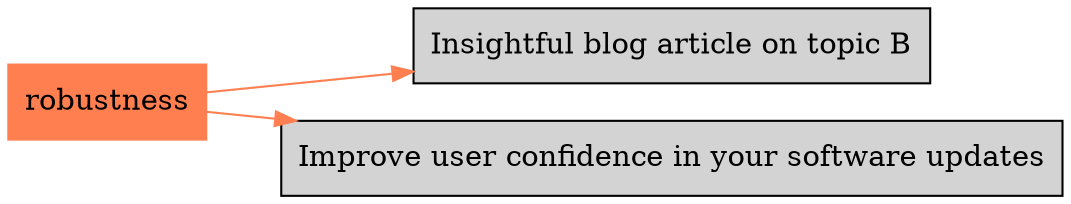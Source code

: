 digraph bettersoftware {
            rankdir = LR;
            ratio = fill;
            node [style=filled];
            node [shape = box];
"robustness" [colorscheme="svg" color="coral"];
"robustness" ->  "BlogArticleSkeletonB.md" [colorscheme="svg" color="coral"];
"BlogArticleSkeletonB.md" [label="Insightful blog article on topic B" URL="http://bss.parallactic.com/resources/insightful-blog-article-on-topic-b"]
"robustness" ->  "ImproveUserConfidenceInSwUpdates.md" [colorscheme="svg" color="coral"];
"ImproveUserConfidenceInSwUpdates.md" [label="Improve user confidence in your software updates" URL="http://bss.parallactic.com/resources/improve-user-confidence-in-your-software-updates"]
}